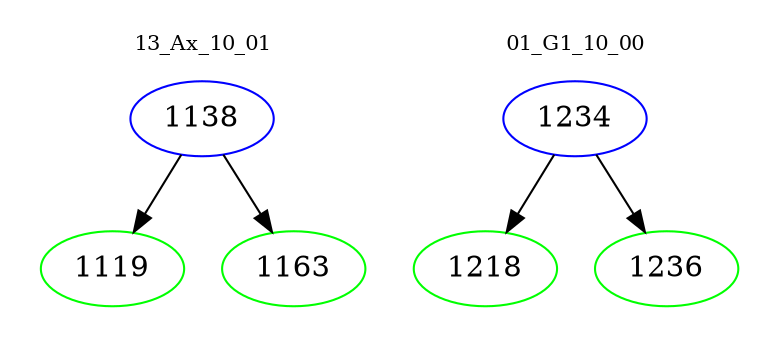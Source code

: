 digraph{
subgraph cluster_0 {
color = white
label = "13_Ax_10_01";
fontsize=10;
T0_1138 [label="1138", color="blue"]
T0_1138 -> T0_1119 [color="black"]
T0_1119 [label="1119", color="green"]
T0_1138 -> T0_1163 [color="black"]
T0_1163 [label="1163", color="green"]
}
subgraph cluster_1 {
color = white
label = "01_G1_10_00";
fontsize=10;
T1_1234 [label="1234", color="blue"]
T1_1234 -> T1_1218 [color="black"]
T1_1218 [label="1218", color="green"]
T1_1234 -> T1_1236 [color="black"]
T1_1236 [label="1236", color="green"]
}
}
